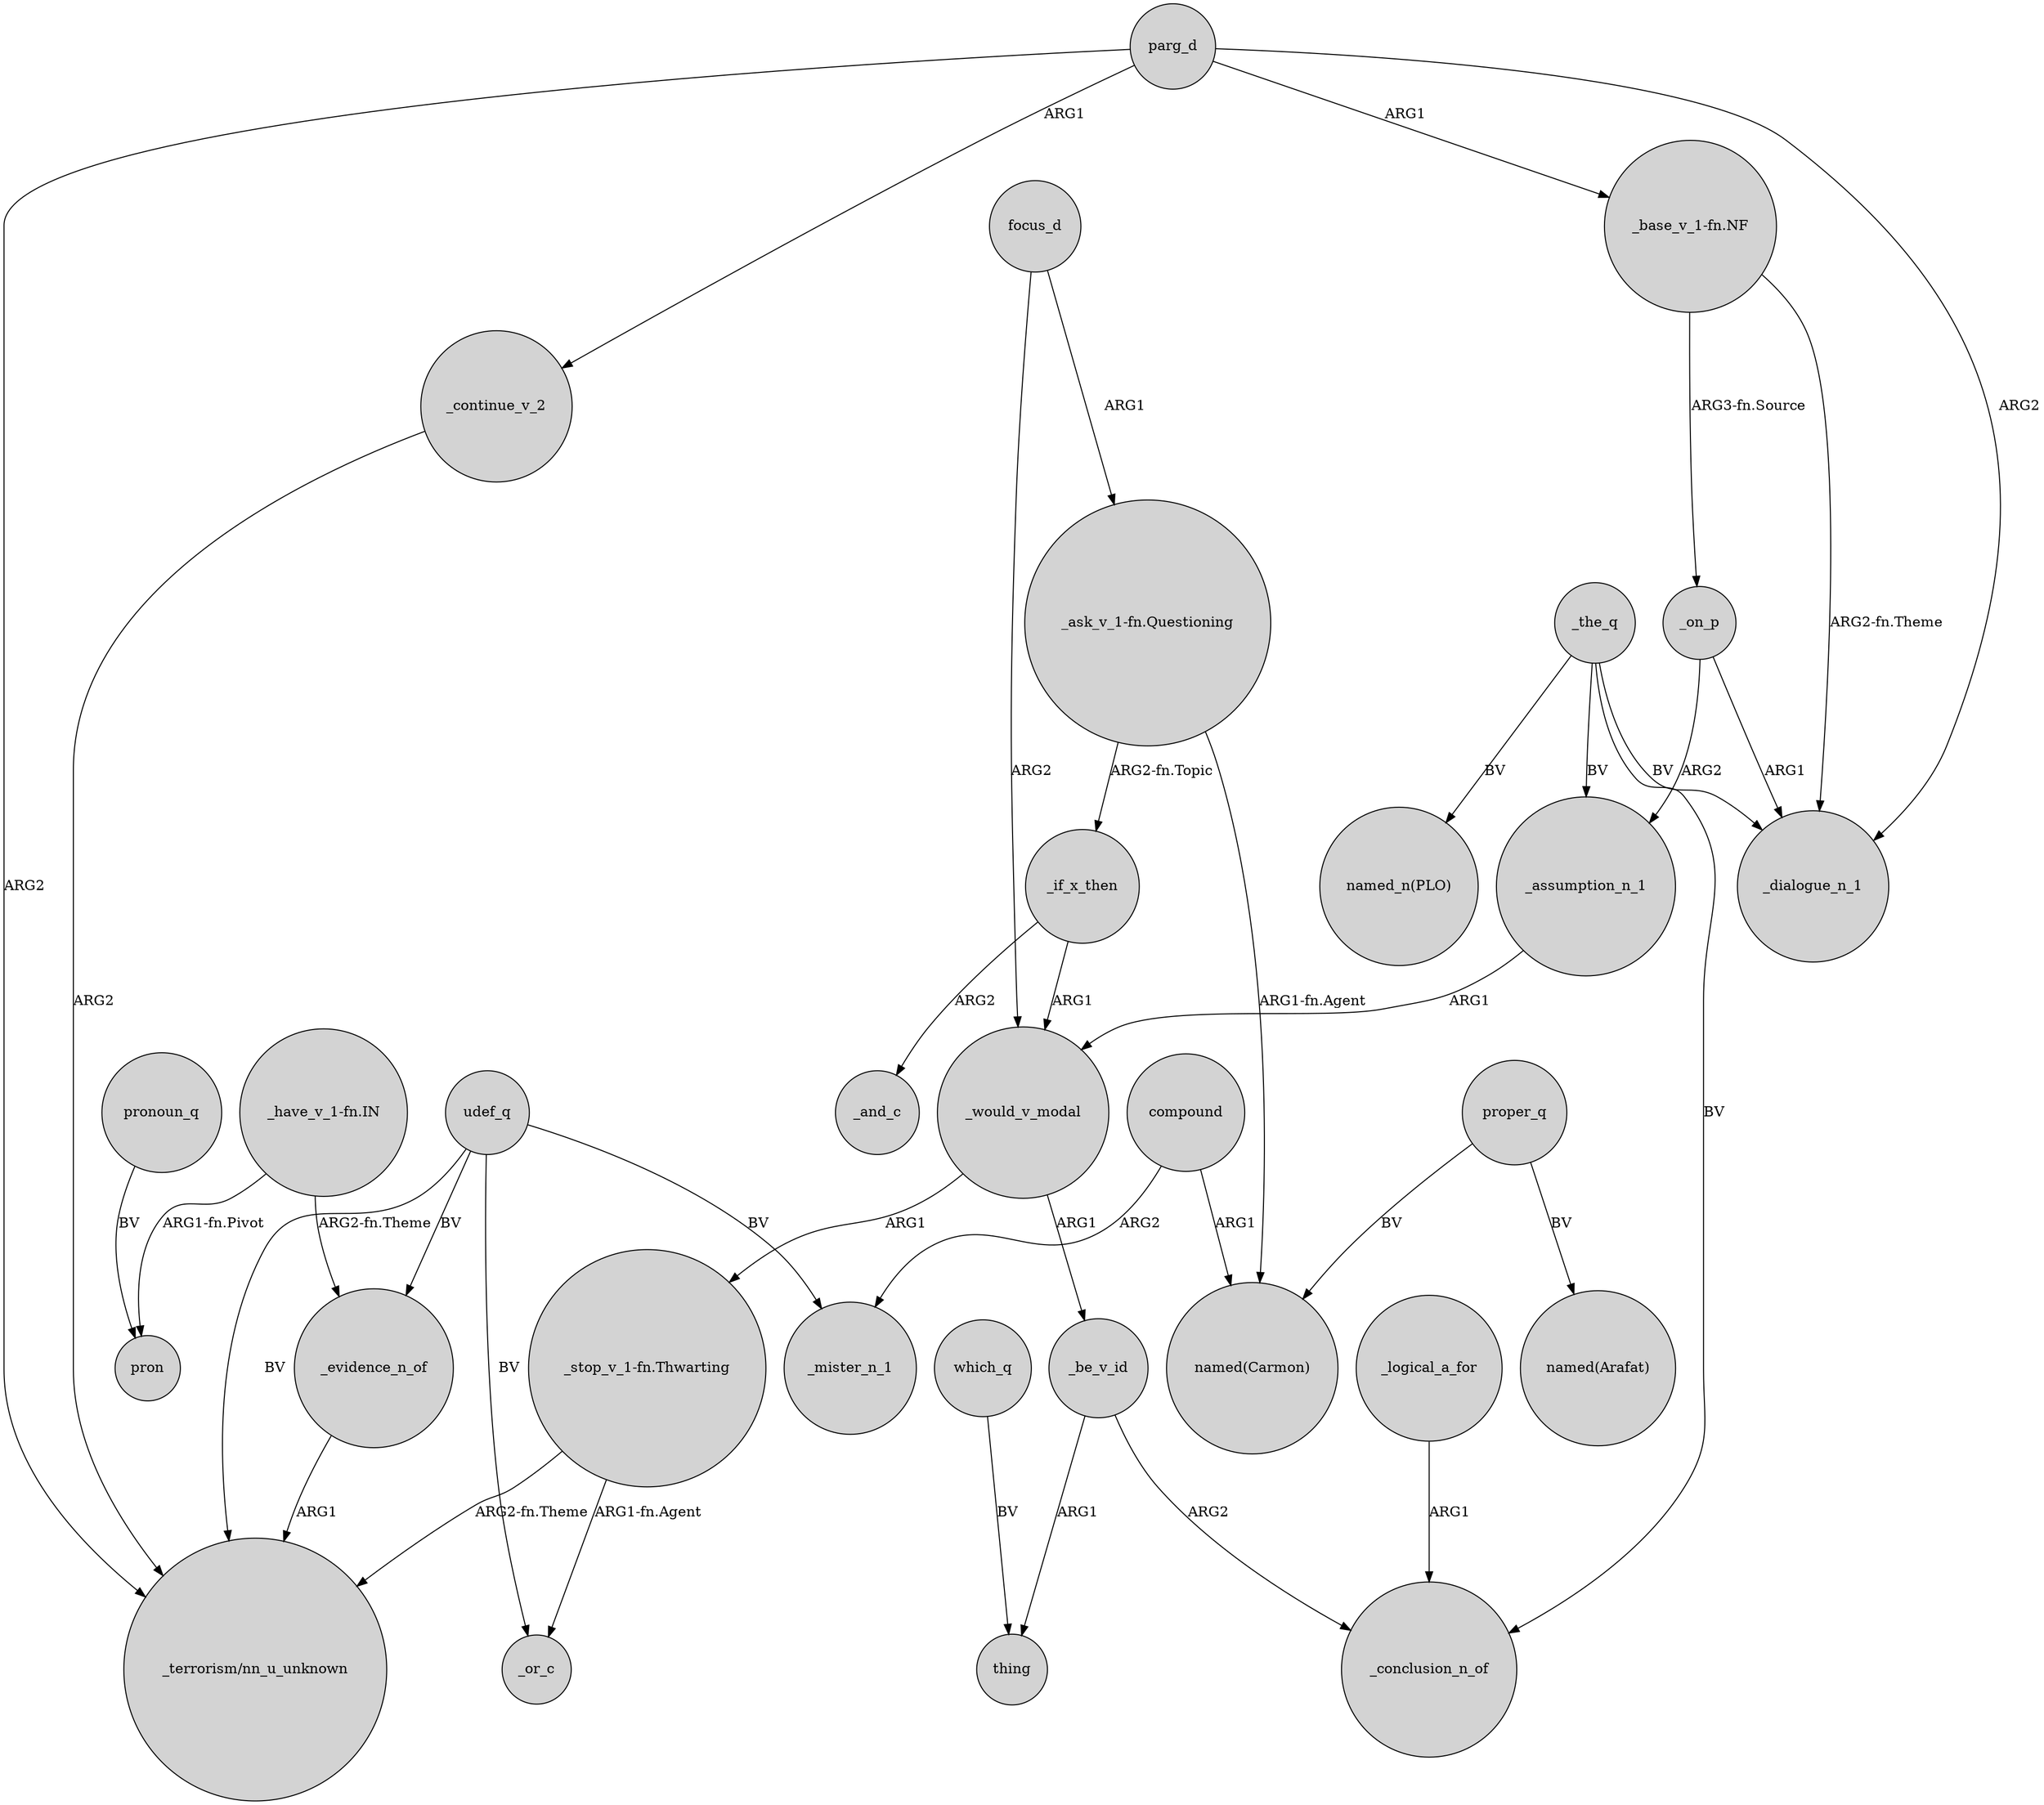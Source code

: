 digraph {
	node [shape=circle style=filled]
	focus_d -> _would_v_modal [label=ARG2]
	_on_p -> _dialogue_n_1 [label=ARG1]
	compound -> _mister_n_1 [label=ARG2]
	parg_d -> "_terrorism/nn_u_unknown" [label=ARG2]
	"_stop_v_1-fn.Thwarting" -> _or_c [label="ARG1-fn.Agent"]
	udef_q -> _evidence_n_of [label=BV]
	_continue_v_2 -> "_terrorism/nn_u_unknown" [label=ARG2]
	_would_v_modal -> _be_v_id [label=ARG1]
	udef_q -> _mister_n_1 [label=BV]
	_on_p -> _assumption_n_1 [label=ARG2]
	_assumption_n_1 -> _would_v_modal [label=ARG1]
	_be_v_id -> _conclusion_n_of [label=ARG2]
	_logical_a_for -> _conclusion_n_of [label=ARG1]
	_the_q -> _assumption_n_1 [label=BV]
	"_stop_v_1-fn.Thwarting" -> "_terrorism/nn_u_unknown" [label="ARG2-fn.Theme"]
	udef_q -> _or_c [label=BV]
	udef_q -> "_terrorism/nn_u_unknown" [label=BV]
	"_have_v_1-fn.IN" -> pron [label="ARG1-fn.Pivot"]
	_the_q -> _conclusion_n_of [label=BV]
	compound -> "named(Carmon)" [label=ARG1]
	"_base_v_1-fn.NF" -> _on_p [label="ARG3-fn.Source"]
	_would_v_modal -> "_stop_v_1-fn.Thwarting" [label=ARG1]
	parg_d -> _continue_v_2 [label=ARG1]
	pronoun_q -> pron [label=BV]
	"_have_v_1-fn.IN" -> _evidence_n_of [label="ARG2-fn.Theme"]
	"_ask_v_1-fn.Questioning" -> "named(Carmon)" [label="ARG1-fn.Agent"]
	"_base_v_1-fn.NF" -> _dialogue_n_1 [label="ARG2-fn.Theme"]
	"_ask_v_1-fn.Questioning" -> _if_x_then [label="ARG2-fn.Topic"]
	_be_v_id -> thing [label=ARG1]
	_if_x_then -> _and_c [label=ARG2]
	proper_q -> "named(Arafat)" [label=BV]
	_if_x_then -> _would_v_modal [label=ARG1]
	proper_q -> "named(Carmon)" [label=BV]
	_the_q -> _dialogue_n_1 [label=BV]
	parg_d -> _dialogue_n_1 [label=ARG2]
	parg_d -> "_base_v_1-fn.NF" [label=ARG1]
	_evidence_n_of -> "_terrorism/nn_u_unknown" [label=ARG1]
	_the_q -> "named_n(PLO)" [label=BV]
	which_q -> thing [label=BV]
	focus_d -> "_ask_v_1-fn.Questioning" [label=ARG1]
}
